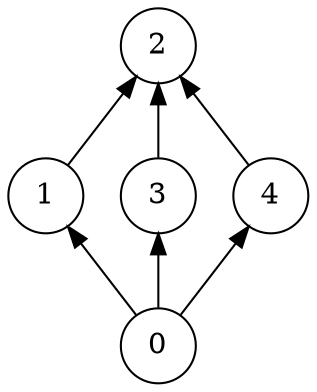 strict digraph "" {
rankdir=BT;
node [shape=circle];
0;
1;
2;
3;
4;
0 -> 1;
0 -> 3;
0 -> 4;
1 -> 2;
3 -> 2;
4 -> 2;
}

